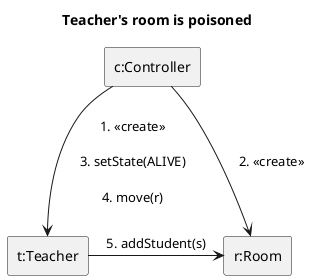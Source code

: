 @startuml teacher_room_poisoned
title Teacher's room is poisoned
skinparam linestyle ortho
rectangle "c:Controller" as c
rectangle "r:Room" as r
rectangle "t:Teacher" as s
c --> s: 1. <<create>>\n\n3. setState(ALIVE)\n\n4. move(r)
c -> r: 2. <<create>>\t
s -> r: 5. addStudent(s)
@enduml